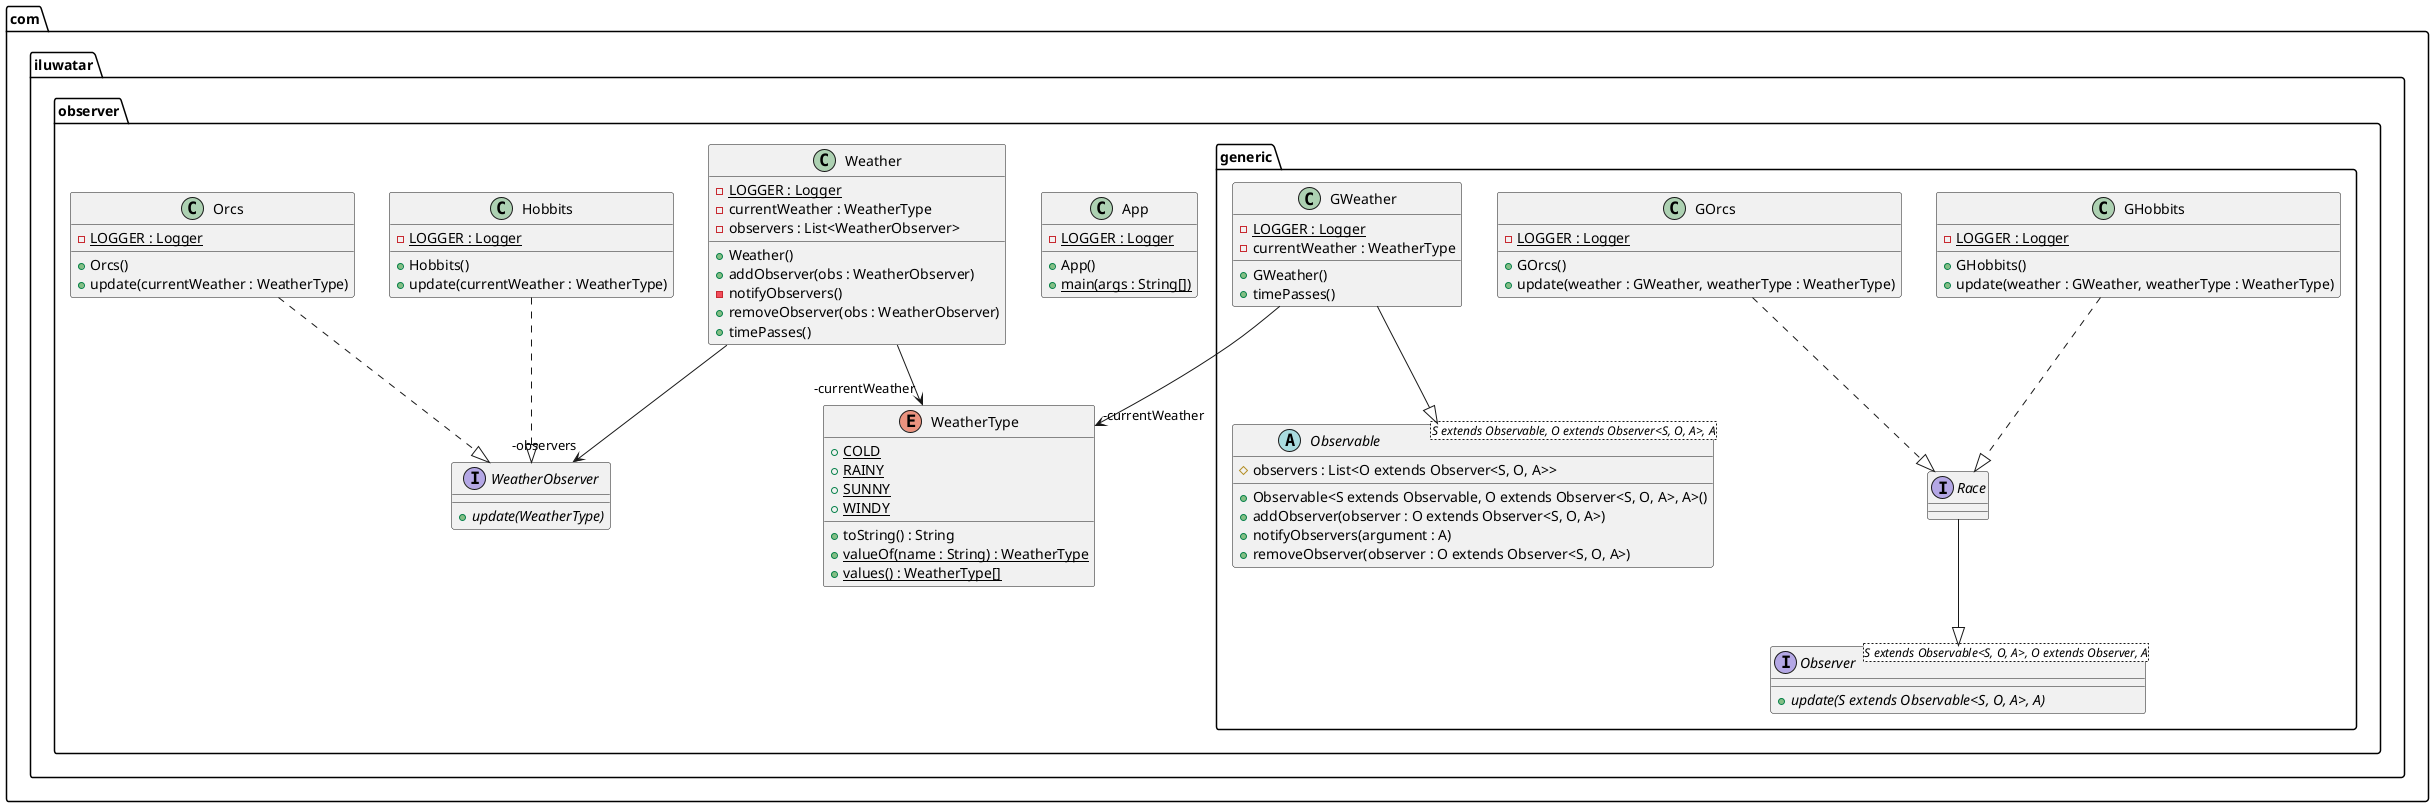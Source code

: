 @startuml
package com.iluwatar.observer {
  class App {
    - LOGGER : Logger {static}
    + App()
    + main(args : String[]) {static}
  }
  class Hobbits {
    - LOGGER : Logger {static}
    + Hobbits()
    + update(currentWeather : WeatherType)
  }
  class Orcs {
    - LOGGER : Logger {static}
    + Orcs()
    + update(currentWeather : WeatherType)
  }
  class Weather {
    - LOGGER : Logger {static}
    - currentWeather : WeatherType
    - observers : List<WeatherObserver>
    + Weather()
    + addObserver(obs : WeatherObserver)
    - notifyObservers()
    + removeObserver(obs : WeatherObserver)
    + timePasses()
  }
  interface WeatherObserver {
    + update(WeatherType) {abstract}
  }
  enum WeatherType {
    + COLD {static}
    + RAINY {static}
    + SUNNY {static}
    + WINDY {static}
    + toString() : String
    + valueOf(name : String) : WeatherType {static}
    + values() : WeatherType[] {static}
  }
}
package com.iluwatar.observer.generic {
  class GHobbits {
    - LOGGER : Logger {static}
    + GHobbits()
    + update(weather : GWeather, weatherType : WeatherType)
  }
  class GOrcs {
    - LOGGER : Logger {static}
    + GOrcs()
    + update(weather : GWeather, weatherType : WeatherType)
  }
  class GWeather {
    - LOGGER : Logger {static}
    - currentWeather : WeatherType
    + GWeather()
    + timePasses()
  }
  abstract class Observable<S extends Observable, O extends Observer<S, O, A>, A> {
    # observers : List<O extends Observer<S, O, A>>
    + Observable<S extends Observable, O extends Observer<S, O, A>, A>()
    + addObserver(observer : O extends Observer<S, O, A>)
    + notifyObservers(argument : A)
    + removeObserver(observer : O extends Observer<S, O, A>)
  }
  interface Observer<S extends Observable<S, O, A>, O extends Observer, A> {
    + update(S extends Observable<S, O, A>, A) {abstract}
  }
  interface Race {
  }
}
Weather -->  "-currentWeather" WeatherType
GWeather -->  "-currentWeather" WeatherType
Weather -->  "-observers" WeatherObserver
Hobbits ..|> WeatherObserver 
Orcs ..|> WeatherObserver 
GHobbits ..|> Race 
GOrcs ..|> Race 
GWeather --|> Observable 
Race --|> Observer 
@enduml